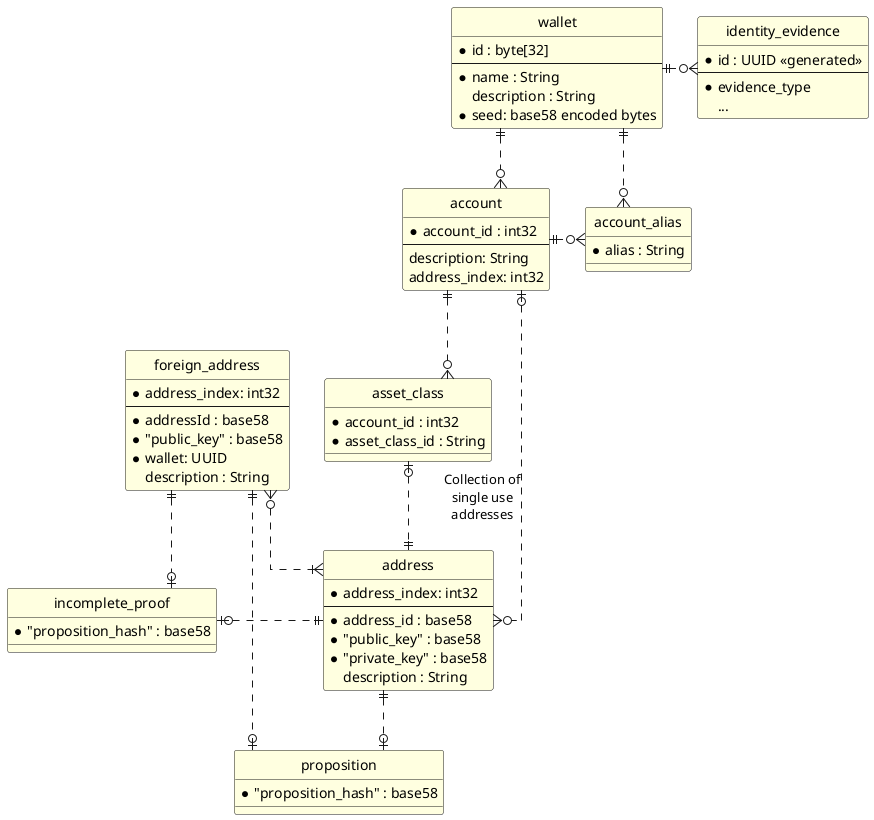 @startuml

' hide the spot
hide circle

' avoid problems with angled crows feet
skinparam linetype ortho

skinparam class {
  BackgroundColor LightYellow
}

entity wallet {
  *id : byte[32]
  --
  *name : String
  description : String
  *seed: base58 encoded bytes
}

entity "identity_evidence" as identity {
  *id : UUID <<generated>>
  --
  *evidence_type
  ...
}

entity account  {
  *account_id : int32
  --
  description: String
  address_index: int32
}

entity account_alias {
  * alias : String
}

entity asset_class  {
    * account_id : int32
    * asset_class_id : String
}

entity "address" as addr  {
  *address_index: int32
  --
  *address_id : base58
  *"public_key" : base58
  *"private_key" : base58
  description : String
}

entity "foreign_address" as foreign  {
  *address_index: int32
  --
  *addressId : base58
  *"public_key" : base58
  *wallet: UUID
  description : String
}

entity "proposition" as prop  {
  *"proposition_hash" : base58
}

entity "incomplete_proof" as proof  {
  *"proposition_hash" : base58
}

foreign }o..|{ addr
wallet ||.o{ identity
wallet ||..o{ account
wallet ||..o{account_alias
account||.o{account_alias
account |o...o{ addr : "Collection of\nsingle use\naddresses"
account ||.o{ asset_class
asset_class |o..|| addr
addr ||..o| prop
proof |o.||addr
foreign ||..o| prop
foreign ||..o| proof
@enduml
